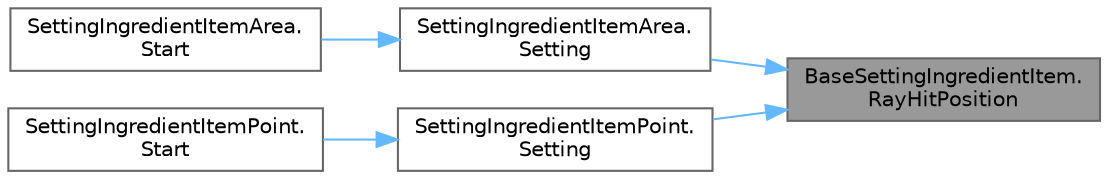 digraph "BaseSettingIngredientItem.RayHitPosition"
{
 // LATEX_PDF_SIZE
  bgcolor="transparent";
  edge [fontname=Helvetica,fontsize=10,labelfontname=Helvetica,labelfontsize=10];
  node [fontname=Helvetica,fontsize=10,shape=box,height=0.2,width=0.4];
  rankdir="RL";
  Node1 [id="Node000001",label="BaseSettingIngredientItem.\lRayHitPosition",height=0.2,width=0.4,color="gray40", fillcolor="grey60", style="filled", fontcolor="black",tooltip=" "];
  Node1 -> Node2 [id="edge1_Node000001_Node000002",dir="back",color="steelblue1",style="solid",tooltip=" "];
  Node2 [id="Node000002",label="SettingIngredientItemArea.\lSetting",height=0.2,width=0.4,color="grey40", fillcolor="white", style="filled",URL="$class_setting_ingredient_item_area.html#a15383912dcc8b02f5c94d9cf0207f31a",tooltip=" "];
  Node2 -> Node3 [id="edge2_Node000002_Node000003",dir="back",color="steelblue1",style="solid",tooltip=" "];
  Node3 [id="Node000003",label="SettingIngredientItemArea.\lStart",height=0.2,width=0.4,color="grey40", fillcolor="white", style="filled",URL="$class_setting_ingredient_item_area.html#adce515672cb8e1a55bb1cd265ffaec99",tooltip=" "];
  Node1 -> Node4 [id="edge3_Node000001_Node000004",dir="back",color="steelblue1",style="solid",tooltip=" "];
  Node4 [id="Node000004",label="SettingIngredientItemPoint.\lSetting",height=0.2,width=0.4,color="grey40", fillcolor="white", style="filled",URL="$class_setting_ingredient_item_point.html#a690210637c01560ba27e12618b026086",tooltip=" "];
  Node4 -> Node5 [id="edge4_Node000004_Node000005",dir="back",color="steelblue1",style="solid",tooltip=" "];
  Node5 [id="Node000005",label="SettingIngredientItemPoint.\lStart",height=0.2,width=0.4,color="grey40", fillcolor="white", style="filled",URL="$class_setting_ingredient_item_point.html#a888b2989438877907ec9e979d1ca5f29",tooltip=" "];
}
